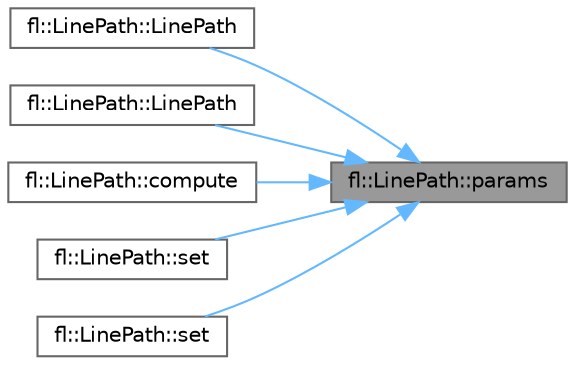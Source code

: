 digraph "fl::LinePath::params"
{
 // INTERACTIVE_SVG=YES
 // LATEX_PDF_SIZE
  bgcolor="transparent";
  edge [fontname=Helvetica,fontsize=10,labelfontname=Helvetica,labelfontsize=10];
  node [fontname=Helvetica,fontsize=10,shape=box,height=0.2,width=0.4];
  rankdir="RL";
  Node1 [id="Node000001",label="fl::LinePath::params",height=0.2,width=0.4,color="gray40", fillcolor="grey60", style="filled", fontcolor="black",tooltip=" "];
  Node1 -> Node2 [id="edge1_Node000001_Node000002",dir="back",color="steelblue1",style="solid",tooltip=" "];
  Node2 [id="Node000002",label="fl::LinePath::LinePath",height=0.2,width=0.4,color="grey40", fillcolor="white", style="filled",URL="$d3/da9/classfl_1_1_line_path_a61625c99363e6b3287f843421d76a5d3.html#a61625c99363e6b3287f843421d76a5d3",tooltip=" "];
  Node1 -> Node3 [id="edge2_Node000001_Node000003",dir="back",color="steelblue1",style="solid",tooltip=" "];
  Node3 [id="Node000003",label="fl::LinePath::LinePath",height=0.2,width=0.4,color="grey40", fillcolor="white", style="filled",URL="$d3/da9/classfl_1_1_line_path_aecbdc49722b346f938a537a007818799.html#aecbdc49722b346f938a537a007818799",tooltip=" "];
  Node1 -> Node4 [id="edge3_Node000001_Node000004",dir="back",color="steelblue1",style="solid",tooltip=" "];
  Node4 [id="Node000004",label="fl::LinePath::compute",height=0.2,width=0.4,color="grey40", fillcolor="white", style="filled",URL="$d3/da9/classfl_1_1_line_path_a28bff018fa6c3830399e011ca64ec86f.html#a28bff018fa6c3830399e011ca64ec86f",tooltip=" "];
  Node1 -> Node5 [id="edge4_Node000001_Node000005",dir="back",color="steelblue1",style="solid",tooltip=" "];
  Node5 [id="Node000005",label="fl::LinePath::set",height=0.2,width=0.4,color="grey40", fillcolor="white", style="filled",URL="$d3/da9/classfl_1_1_line_path_a890b5e904207fe2771bdadd9a98fc717.html#a890b5e904207fe2771bdadd9a98fc717",tooltip=" "];
  Node1 -> Node6 [id="edge5_Node000001_Node000006",dir="back",color="steelblue1",style="solid",tooltip=" "];
  Node6 [id="Node000006",label="fl::LinePath::set",height=0.2,width=0.4,color="grey40", fillcolor="white", style="filled",URL="$d3/da9/classfl_1_1_line_path_a2451a3c55577a49042fd644c2599679c.html#a2451a3c55577a49042fd644c2599679c",tooltip=" "];
}
